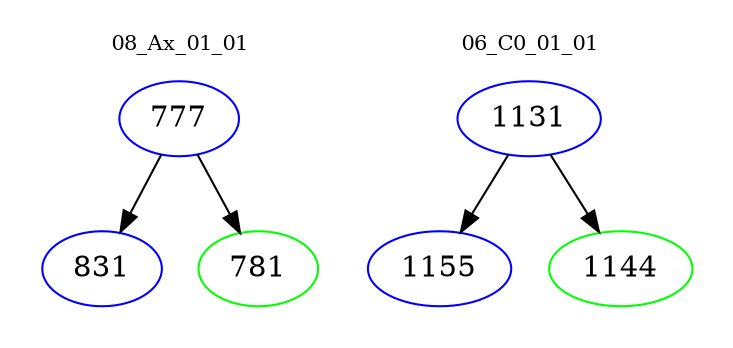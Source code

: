 digraph{
subgraph cluster_0 {
color = white
label = "08_Ax_01_01";
fontsize=10;
T0_777 [label="777", color="blue"]
T0_777 -> T0_831 [color="black"]
T0_831 [label="831", color="blue"]
T0_777 -> T0_781 [color="black"]
T0_781 [label="781", color="green"]
}
subgraph cluster_1 {
color = white
label = "06_C0_01_01";
fontsize=10;
T1_1131 [label="1131", color="blue"]
T1_1131 -> T1_1155 [color="black"]
T1_1155 [label="1155", color="blue"]
T1_1131 -> T1_1144 [color="black"]
T1_1144 [label="1144", color="green"]
}
}
